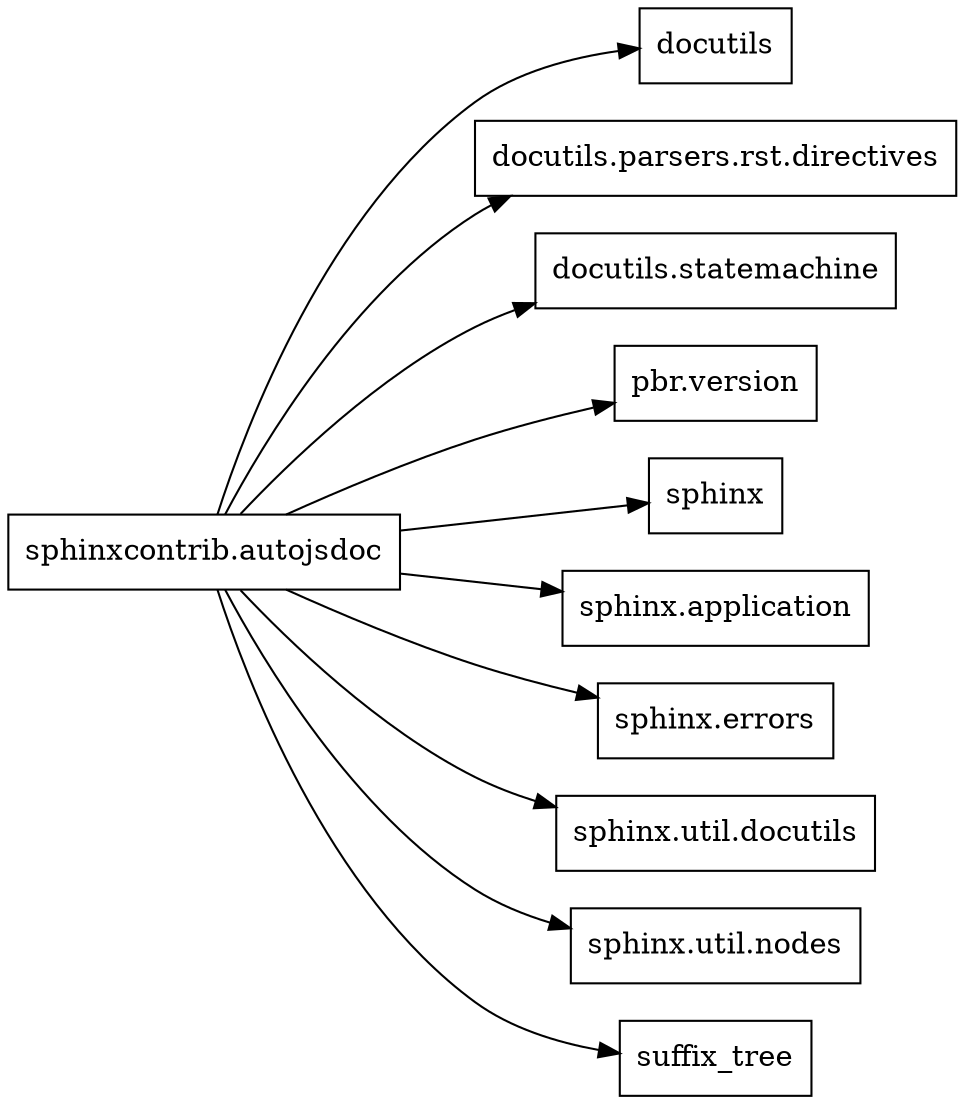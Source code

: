 digraph "pylintgraph" {
rankdir=LR
charset="utf-8"
URL="." node[shape="box"]
"docutils" [];
"sphinxcontrib.autojsdoc" [];
"docutils.parsers.rst.directives" [];
"docutils.statemachine" [];
"pbr.version" [];
"sphinx" [];
"sphinx.application" [];
"sphinx.errors" [];
"sphinx.util.docutils" [];
"sphinx.util.nodes" [];
"suffix_tree" [];
"sphinxcontrib.autojsdoc" -> "docutils" [];
"sphinxcontrib.autojsdoc" -> "docutils.parsers.rst.directives" [];
"sphinxcontrib.autojsdoc" -> "docutils.statemachine" [];
"sphinxcontrib.autojsdoc" -> "pbr.version" [];
"sphinxcontrib.autojsdoc" -> "sphinx" [];
"sphinxcontrib.autojsdoc" -> "sphinx.application" [];
"sphinxcontrib.autojsdoc" -> "sphinx.errors" [];
"sphinxcontrib.autojsdoc" -> "sphinx.util.docutils" [];
"sphinxcontrib.autojsdoc" -> "sphinx.util.nodes" [];
"sphinxcontrib.autojsdoc" -> "suffix_tree" [];
}
